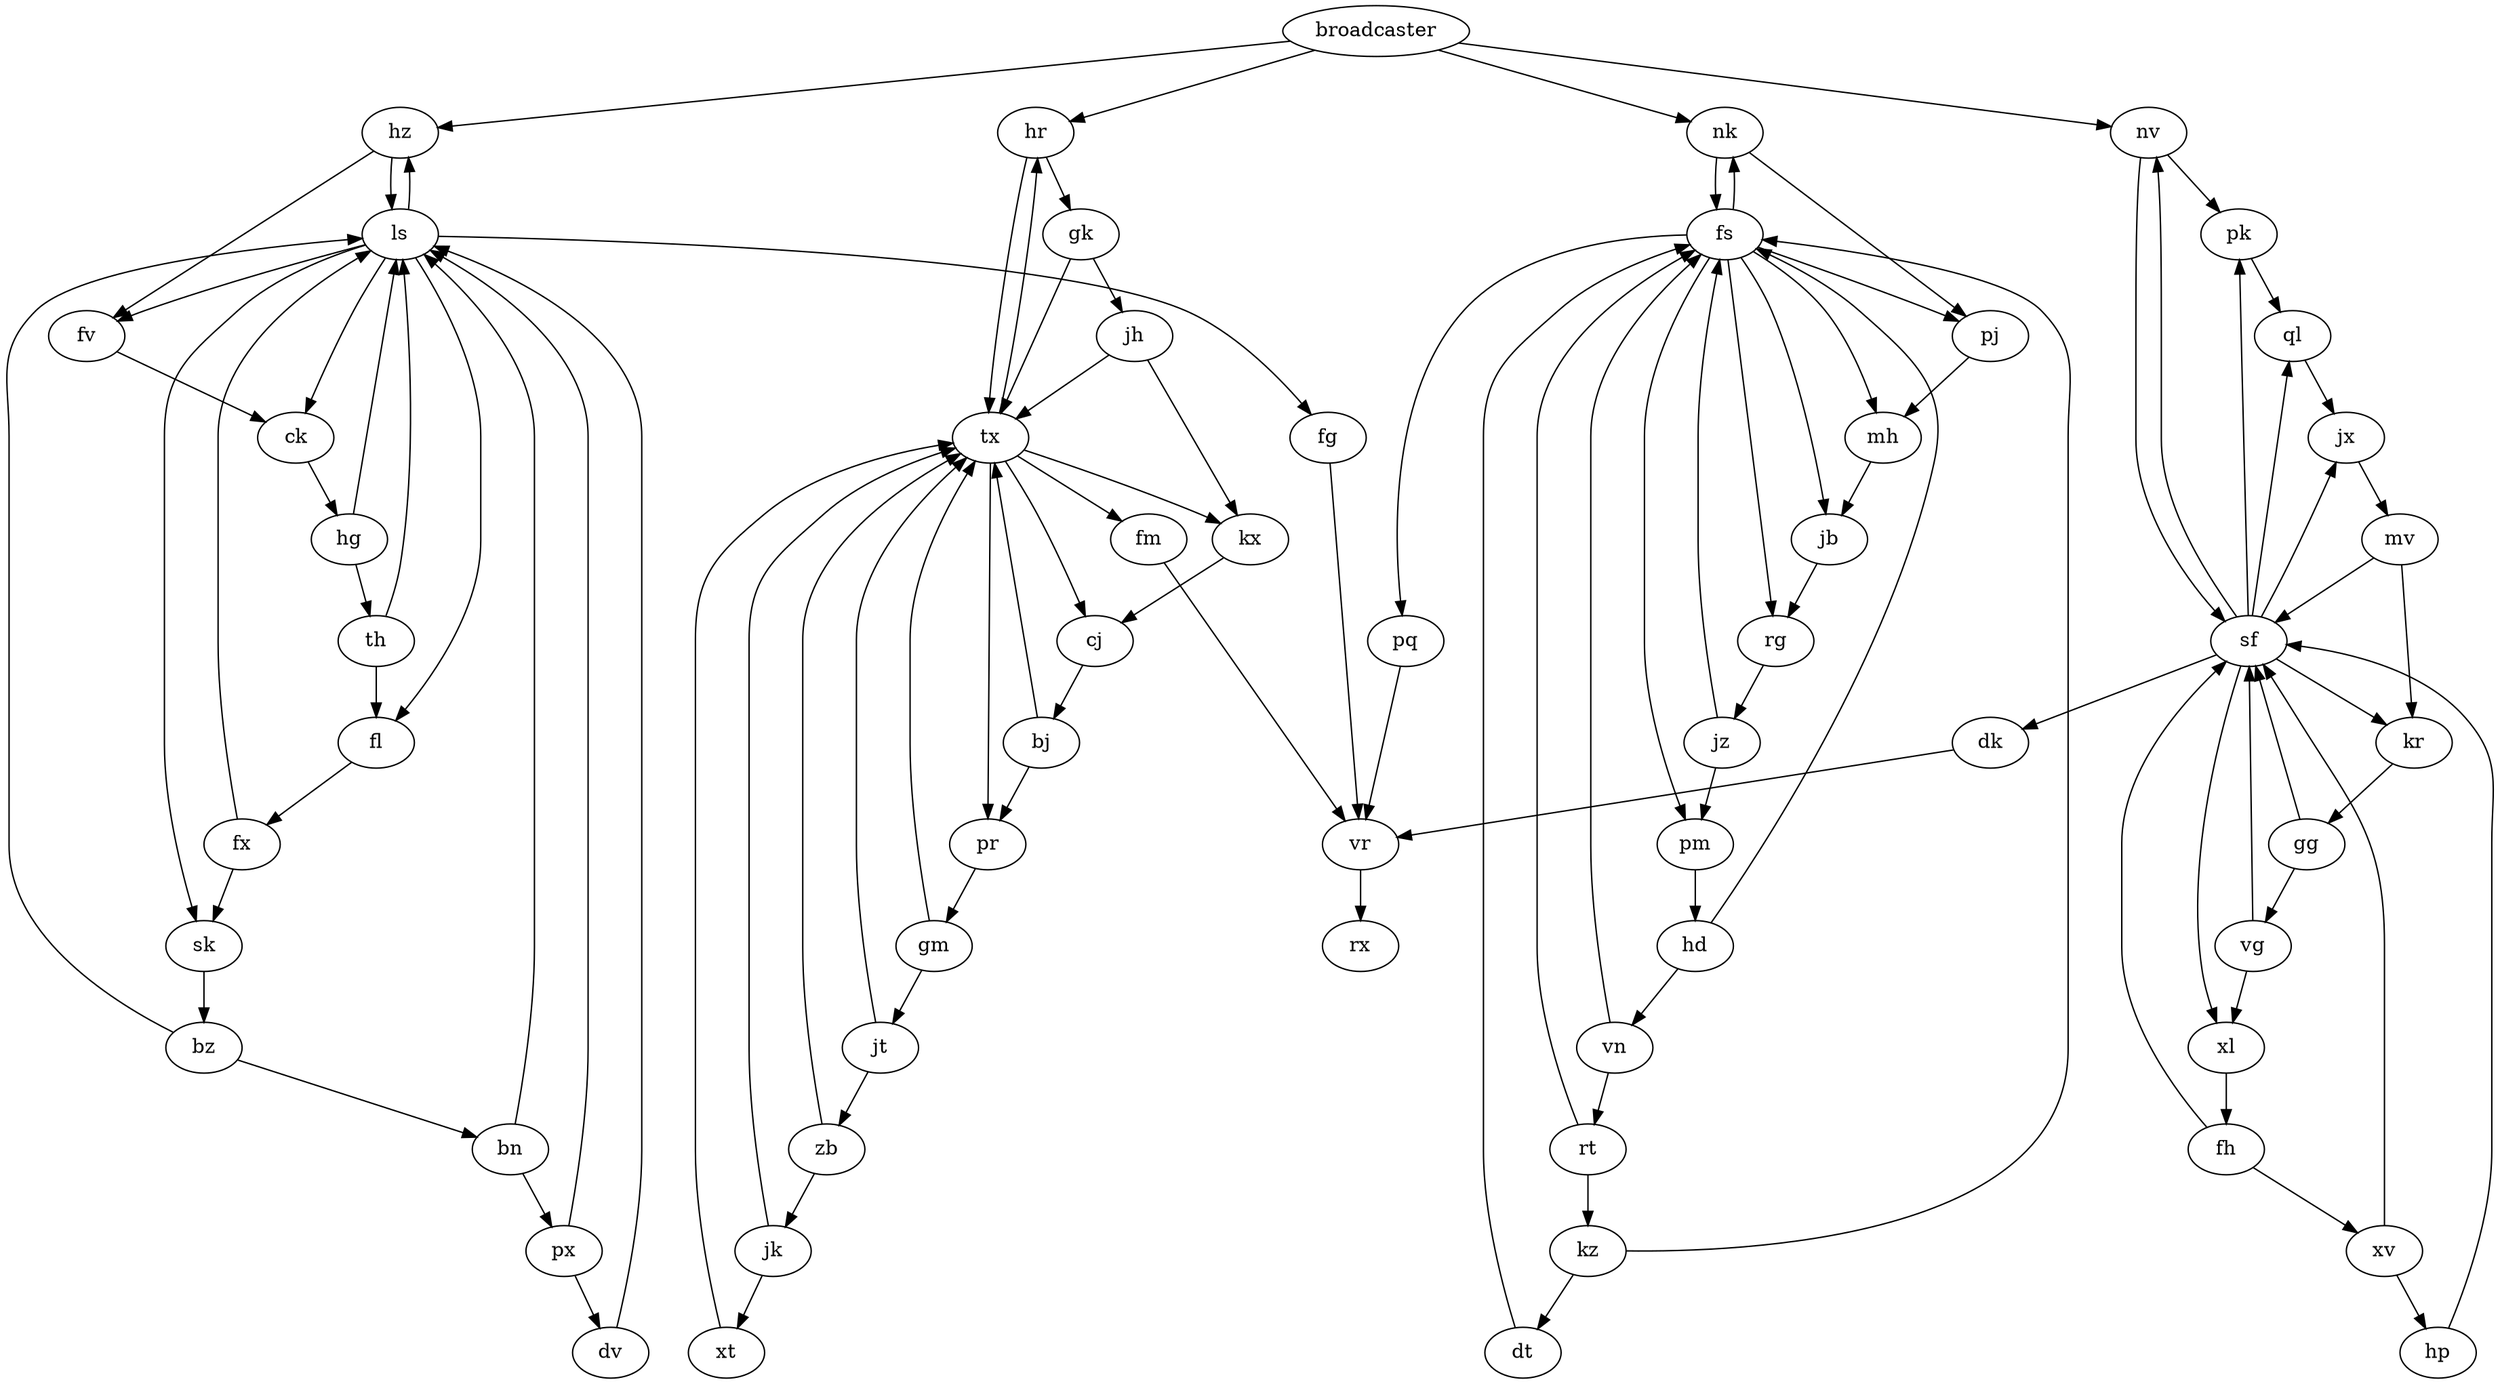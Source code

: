 digraph G {
broadcaster -> hz, hr, nk, nv
ls -> fg, ck, fv, sk, fl, hz
px -> ls, dv
jk -> xt, tx
hd -> fs, vn
pk -> ql
bj -> tx, pr
vg -> xl, sf
cj -> bj
sk -> bz
fl -> fx
th -> fl, ls
pr -> gm
xv -> sf, hp
mh -> jb
jh -> kx, tx
jz -> pm, fs
hr -> tx, gk
kx -> cj
ql -> jx
gm -> tx, jt
hz -> ls, fv
dt -> fs
gg -> sf, vg
xl -> fh
pq -> vr
jx -> mv
kr -> gg
bn -> px, ls
fs -> pm, rg, pq, pj, nk, mh, jb
vn -> rt, fs
jt -> tx, zb
fx -> sk, ls
rt -> fs, kz
gk -> tx, jh
mv -> sf, kr
bz -> bn, ls
dv -> ls
rg -> jz
pj -> mh
kz -> dt, fs
ck -> hg
fg -> vr
sf -> pk, jx, nv, kr, xl, ql, dk
jb -> rg
nk -> fs, pj
dk -> vr
hp -> sf
tx -> hr, fm, kx, cj, pr
nv -> pk, sf
fh -> xv, sf
xt -> tx
hg -> ls, th
zb -> tx, jk
fm -> vr
pm -> hd
fv -> ck
vr -> rx
}
